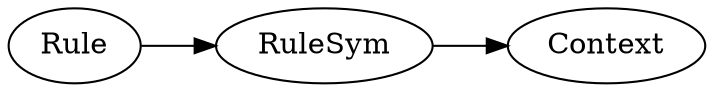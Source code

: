 digraph {
    rankdir=LR

    RuleSym[class="choice,disabled"]
    Context[class="disabled"]

    Rule -> RuleSym -> Context [class="disabled"]
}
